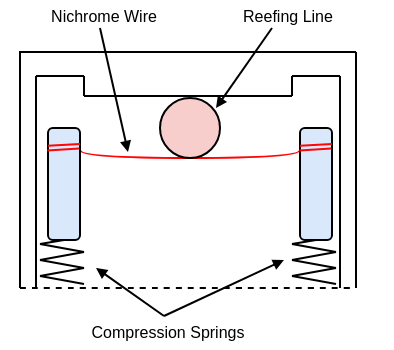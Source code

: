 <mxfile version="18.0.8" type="device"><diagram id="arRT1RiJBH-N2CIiJi9C" name="Page-1"><mxGraphModel dx="573" dy="323" grid="1" gridSize="2" guides="1" tooltips="1" connect="1" arrows="1" fold="1" page="1" pageScale="1" pageWidth="850" pageHeight="1100" math="0" shadow="0"><root><mxCell id="0"/><mxCell id="1" parent="0"/><mxCell id="MjeB9ZuIFHftU_9oeG1Y-10" value="" style="endArrow=none;html=1;rounded=0;edgeStyle=orthogonalEdgeStyle;curved=1;strokeColor=#FF0505;" edge="1" parent="1"><mxGeometry width="50" height="50" relative="1" as="geometry"><mxPoint x="230" y="365" as="sourcePoint"/><mxPoint x="340" y="365" as="targetPoint"/><Array as="points"><mxPoint x="230" y="369"/><mxPoint x="340" y="369"/></Array></mxGeometry></mxCell><mxCell id="MjeB9ZuIFHftU_9oeG1Y-13" value="" style="ellipse;whiteSpace=wrap;html=1;aspect=fixed;fillColor=#f8cecc;strokeColor=#000000;" vertex="1" parent="1"><mxGeometry x="270" y="339" width="30" height="30" as="geometry"/></mxCell><mxCell id="MjeB9ZuIFHftU_9oeG1Y-17" value="" style="endArrow=none;html=1;rounded=0;curved=1;" edge="1" parent="1"><mxGeometry width="50" height="50" relative="1" as="geometry"><mxPoint x="210" y="412" as="sourcePoint"/><mxPoint x="222" y="410" as="targetPoint"/></mxGeometry></mxCell><mxCell id="MjeB9ZuIFHftU_9oeG1Y-28" value="" style="endArrow=none;html=1;rounded=0;curved=1;" edge="1" parent="1"><mxGeometry width="50" height="50" relative="1" as="geometry"><mxPoint x="210" y="420" as="sourcePoint"/><mxPoint x="232" y="416" as="targetPoint"/></mxGeometry></mxCell><mxCell id="MjeB9ZuIFHftU_9oeG1Y-29" value="" style="endArrow=none;html=1;rounded=0;curved=1;" edge="1" parent="1"><mxGeometry width="50" height="50" relative="1" as="geometry"><mxPoint x="210" y="412" as="sourcePoint"/><mxPoint x="232" y="416" as="targetPoint"/></mxGeometry></mxCell><mxCell id="MjeB9ZuIFHftU_9oeG1Y-30" value="" style="endArrow=none;html=1;rounded=0;curved=1;" edge="1" parent="1"><mxGeometry width="50" height="50" relative="1" as="geometry"><mxPoint x="210" y="420" as="sourcePoint"/><mxPoint x="232" y="424" as="targetPoint"/></mxGeometry></mxCell><mxCell id="MjeB9ZuIFHftU_9oeG1Y-32" value="" style="endArrow=none;html=1;rounded=0;curved=1;" edge="1" parent="1"><mxGeometry width="50" height="50" relative="1" as="geometry"><mxPoint x="210" y="428.0" as="sourcePoint"/><mxPoint x="232" y="424" as="targetPoint"/></mxGeometry></mxCell><mxCell id="MjeB9ZuIFHftU_9oeG1Y-33" value="" style="endArrow=none;html=1;rounded=0;curved=1;" edge="1" parent="1"><mxGeometry width="50" height="50" relative="1" as="geometry"><mxPoint x="210" y="428" as="sourcePoint"/><mxPoint x="232" y="432" as="targetPoint"/></mxGeometry></mxCell><mxCell id="MjeB9ZuIFHftU_9oeG1Y-34" value="" style="rounded=1;whiteSpace=wrap;html=1;fillColor=#dae8fc;strokeColor=#000000;" vertex="1" parent="1"><mxGeometry x="214" y="354" width="16" height="56" as="geometry"/></mxCell><mxCell id="MjeB9ZuIFHftU_9oeG1Y-35" value="" style="endArrow=none;html=1;rounded=0;curved=1;" edge="1" parent="1"><mxGeometry width="50" height="50" relative="1" as="geometry"><mxPoint x="336" y="412" as="sourcePoint"/><mxPoint x="348" y="410" as="targetPoint"/></mxGeometry></mxCell><mxCell id="MjeB9ZuIFHftU_9oeG1Y-36" value="" style="endArrow=none;html=1;rounded=0;curved=1;" edge="1" parent="1"><mxGeometry width="50" height="50" relative="1" as="geometry"><mxPoint x="336" y="420" as="sourcePoint"/><mxPoint x="358" y="416" as="targetPoint"/></mxGeometry></mxCell><mxCell id="MjeB9ZuIFHftU_9oeG1Y-37" value="" style="endArrow=none;html=1;rounded=0;curved=1;" edge="1" parent="1"><mxGeometry width="50" height="50" relative="1" as="geometry"><mxPoint x="336" y="412" as="sourcePoint"/><mxPoint x="358" y="416" as="targetPoint"/></mxGeometry></mxCell><mxCell id="MjeB9ZuIFHftU_9oeG1Y-38" value="" style="endArrow=none;html=1;rounded=0;curved=1;" edge="1" parent="1"><mxGeometry width="50" height="50" relative="1" as="geometry"><mxPoint x="336" y="420" as="sourcePoint"/><mxPoint x="358" y="424" as="targetPoint"/></mxGeometry></mxCell><mxCell id="MjeB9ZuIFHftU_9oeG1Y-39" value="" style="endArrow=none;html=1;rounded=0;curved=1;" edge="1" parent="1"><mxGeometry width="50" height="50" relative="1" as="geometry"><mxPoint x="336" y="428" as="sourcePoint"/><mxPoint x="358" y="424" as="targetPoint"/></mxGeometry></mxCell><mxCell id="MjeB9ZuIFHftU_9oeG1Y-40" value="" style="endArrow=none;html=1;rounded=0;curved=1;" edge="1" parent="1"><mxGeometry width="50" height="50" relative="1" as="geometry"><mxPoint x="336" y="428" as="sourcePoint"/><mxPoint x="358" y="432" as="targetPoint"/></mxGeometry></mxCell><mxCell id="MjeB9ZuIFHftU_9oeG1Y-41" value="" style="rounded=1;whiteSpace=wrap;html=1;fillColor=#dae8fc;strokeColor=#000000;" vertex="1" parent="1"><mxGeometry x="340" y="354" width="16" height="56" as="geometry"/></mxCell><mxCell id="MjeB9ZuIFHftU_9oeG1Y-44" value="" style="endArrow=none;html=1;rounded=0;curved=1;" edge="1" parent="1"><mxGeometry width="50" height="50" relative="1" as="geometry"><mxPoint x="208" y="434" as="sourcePoint"/><mxPoint x="208" y="328" as="targetPoint"/></mxGeometry></mxCell><mxCell id="MjeB9ZuIFHftU_9oeG1Y-49" value="" style="endArrow=none;html=1;rounded=0;curved=1;" edge="1" parent="1"><mxGeometry width="50" height="50" relative="1" as="geometry"><mxPoint x="232" y="338" as="sourcePoint"/><mxPoint x="336" y="338" as="targetPoint"/></mxGeometry></mxCell><mxCell id="MjeB9ZuIFHftU_9oeG1Y-51" value="" style="endArrow=none;html=1;rounded=0;curved=1;" edge="1" parent="1"><mxGeometry width="50" height="50" relative="1" as="geometry"><mxPoint x="336" y="328" as="sourcePoint"/><mxPoint x="360" y="328" as="targetPoint"/></mxGeometry></mxCell><mxCell id="MjeB9ZuIFHftU_9oeG1Y-52" value="" style="endArrow=none;html=1;rounded=0;curved=1;" edge="1" parent="1"><mxGeometry width="50" height="50" relative="1" as="geometry"><mxPoint x="360" y="434" as="sourcePoint"/><mxPoint x="360" y="328" as="targetPoint"/></mxGeometry></mxCell><mxCell id="MjeB9ZuIFHftU_9oeG1Y-53" value="" style="endArrow=none;html=1;rounded=0;curved=1;" edge="1" parent="1"><mxGeometry width="50" height="50" relative="1" as="geometry"><mxPoint x="208" y="328" as="sourcePoint"/><mxPoint x="232" y="328" as="targetPoint"/></mxGeometry></mxCell><mxCell id="MjeB9ZuIFHftU_9oeG1Y-54" value="" style="endArrow=none;html=1;rounded=0;curved=1;" edge="1" parent="1"><mxGeometry width="50" height="50" relative="1" as="geometry"><mxPoint x="232" y="328" as="sourcePoint"/><mxPoint x="232" y="338" as="targetPoint"/></mxGeometry></mxCell><mxCell id="MjeB9ZuIFHftU_9oeG1Y-55" value="" style="endArrow=none;html=1;rounded=0;curved=1;" edge="1" parent="1"><mxGeometry width="50" height="50" relative="1" as="geometry"><mxPoint x="336" y="328" as="sourcePoint"/><mxPoint x="336" y="338" as="targetPoint"/></mxGeometry></mxCell><mxCell id="MjeB9ZuIFHftU_9oeG1Y-58" value="" style="endArrow=none;html=1;rounded=0;strokeColor=#FF0505;curved=1;exitX=-0.021;exitY=0.2;exitDx=0;exitDy=0;exitPerimeter=0;entryX=0.981;entryY=0.184;entryDx=0;entryDy=0;entryPerimeter=0;" edge="1" parent="1" source="MjeB9ZuIFHftU_9oeG1Y-41" target="MjeB9ZuIFHftU_9oeG1Y-41"><mxGeometry width="50" height="50" relative="1" as="geometry"><mxPoint x="378" y="404" as="sourcePoint"/><mxPoint x="428" y="354" as="targetPoint"/></mxGeometry></mxCell><mxCell id="MjeB9ZuIFHftU_9oeG1Y-59" value="" style="endArrow=none;html=1;rounded=0;strokeColor=#FF0505;curved=1;exitX=-0.021;exitY=0.2;exitDx=0;exitDy=0;exitPerimeter=0;entryX=0.981;entryY=0.184;entryDx=0;entryDy=0;entryPerimeter=0;" edge="1" parent="1"><mxGeometry width="50" height="50" relative="1" as="geometry"><mxPoint x="339.964" y="362.9" as="sourcePoint"/><mxPoint x="355.996" y="362.004" as="targetPoint"/></mxGeometry></mxCell><mxCell id="MjeB9ZuIFHftU_9oeG1Y-60" value="" style="endArrow=none;html=1;rounded=0;strokeColor=#FF0505;curved=1;exitX=-0.021;exitY=0.2;exitDx=0;exitDy=0;exitPerimeter=0;entryX=0.981;entryY=0.184;entryDx=0;entryDy=0;entryPerimeter=0;" edge="1" parent="1"><mxGeometry width="50" height="50" relative="1" as="geometry"><mxPoint x="213.664" y="365.2" as="sourcePoint"/><mxPoint x="229.696" y="364.304" as="targetPoint"/></mxGeometry></mxCell><mxCell id="MjeB9ZuIFHftU_9oeG1Y-61" value="" style="endArrow=none;html=1;rounded=0;strokeColor=#FF0505;curved=1;exitX=-0.021;exitY=0.2;exitDx=0;exitDy=0;exitPerimeter=0;entryX=0.981;entryY=0.184;entryDx=0;entryDy=0;entryPerimeter=0;" edge="1" parent="1"><mxGeometry width="50" height="50" relative="1" as="geometry"><mxPoint x="213.964" y="362.9" as="sourcePoint"/><mxPoint x="229.996" y="362.004" as="targetPoint"/></mxGeometry></mxCell><mxCell id="MjeB9ZuIFHftU_9oeG1Y-62" value="" style="endArrow=block;html=1;rounded=0;strokeColor=#000000;curved=1;strokeWidth=1;endSize=3;startSize=3;endFill=1;" edge="1" parent="1"><mxGeometry width="50" height="50" relative="1" as="geometry"><mxPoint x="272" y="448" as="sourcePoint"/><mxPoint x="238" y="424" as="targetPoint"/></mxGeometry></mxCell><mxCell id="MjeB9ZuIFHftU_9oeG1Y-63" value="" style="endArrow=block;html=1;rounded=0;strokeColor=#000000;curved=1;strokeWidth=1;endSize=3;startSize=3;endFill=1;" edge="1" parent="1"><mxGeometry width="50" height="50" relative="1" as="geometry"><mxPoint x="272" y="448" as="sourcePoint"/><mxPoint x="332" y="420" as="targetPoint"/></mxGeometry></mxCell><mxCell id="MjeB9ZuIFHftU_9oeG1Y-64" value="Compression Springs" style="text;html=1;strokeColor=none;fillColor=none;align=center;verticalAlign=middle;whiteSpace=wrap;rounded=0;fontSize=8;" vertex="1" parent="1"><mxGeometry x="222" y="448" width="104" height="16" as="geometry"/></mxCell><mxCell id="MjeB9ZuIFHftU_9oeG1Y-66" value="" style="endArrow=block;html=1;rounded=0;strokeColor=#000000;curved=1;strokeWidth=1;endSize=3;startSize=3;endFill=1;" edge="1" parent="1"><mxGeometry width="50" height="50" relative="1" as="geometry"><mxPoint x="326" y="304" as="sourcePoint"/><mxPoint x="298" y="344" as="targetPoint"/></mxGeometry></mxCell><mxCell id="MjeB9ZuIFHftU_9oeG1Y-67" value="Reefing Line" style="text;html=1;strokeColor=none;fillColor=none;align=center;verticalAlign=middle;whiteSpace=wrap;rounded=0;fontSize=8;" vertex="1" parent="1"><mxGeometry x="282" y="290" width="104" height="16" as="geometry"/></mxCell><mxCell id="MjeB9ZuIFHftU_9oeG1Y-68" value="" style="endArrow=block;html=1;rounded=0;strokeColor=#000000;curved=1;strokeWidth=1;endSize=3;startSize=3;endFill=1;" edge="1" parent="1"><mxGeometry width="50" height="50" relative="1" as="geometry"><mxPoint x="240" y="304" as="sourcePoint"/><mxPoint x="254" y="366" as="targetPoint"/></mxGeometry></mxCell><mxCell id="MjeB9ZuIFHftU_9oeG1Y-69" value="Nichrome Wire" style="text;html=1;strokeColor=none;fillColor=none;align=center;verticalAlign=middle;whiteSpace=wrap;rounded=0;fontSize=8;" vertex="1" parent="1"><mxGeometry x="190" y="290" width="104" height="16" as="geometry"/></mxCell><mxCell id="MjeB9ZuIFHftU_9oeG1Y-71" value="" style="endArrow=none;html=1;rounded=0;fontSize=8;startSize=3;endSize=3;strokeColor=#000000;strokeWidth=1;curved=1;" edge="1" parent="1"><mxGeometry width="50" height="50" relative="1" as="geometry"><mxPoint x="200" y="315.467" as="sourcePoint"/><mxPoint x="200" y="434" as="targetPoint"/></mxGeometry></mxCell><mxCell id="MjeB9ZuIFHftU_9oeG1Y-72" value="" style="endArrow=none;html=1;rounded=0;fontSize=8;startSize=3;endSize=3;strokeColor=#000000;strokeWidth=1;curved=1;" edge="1" parent="1"><mxGeometry width="50" height="50" relative="1" as="geometry"><mxPoint x="200" y="316" as="sourcePoint"/><mxPoint x="368" y="316" as="targetPoint"/></mxGeometry></mxCell><mxCell id="MjeB9ZuIFHftU_9oeG1Y-73" value="" style="endArrow=none;html=1;rounded=0;fontSize=8;startSize=3;endSize=3;strokeColor=#000000;strokeWidth=1;curved=1;" edge="1" parent="1"><mxGeometry width="50" height="50" relative="1" as="geometry"><mxPoint x="368" y="434" as="sourcePoint"/><mxPoint x="368" y="316" as="targetPoint"/></mxGeometry></mxCell><mxCell id="MjeB9ZuIFHftU_9oeG1Y-75" value="" style="endArrow=none;html=1;rounded=0;fontSize=8;startSize=3;endSize=3;strokeColor=#000000;strokeWidth=1;curved=1;dashed=1;" edge="1" parent="1"><mxGeometry width="50" height="50" relative="1" as="geometry"><mxPoint x="200" y="434" as="sourcePoint"/><mxPoint x="368" y="434" as="targetPoint"/></mxGeometry></mxCell></root></mxGraphModel></diagram></mxfile>